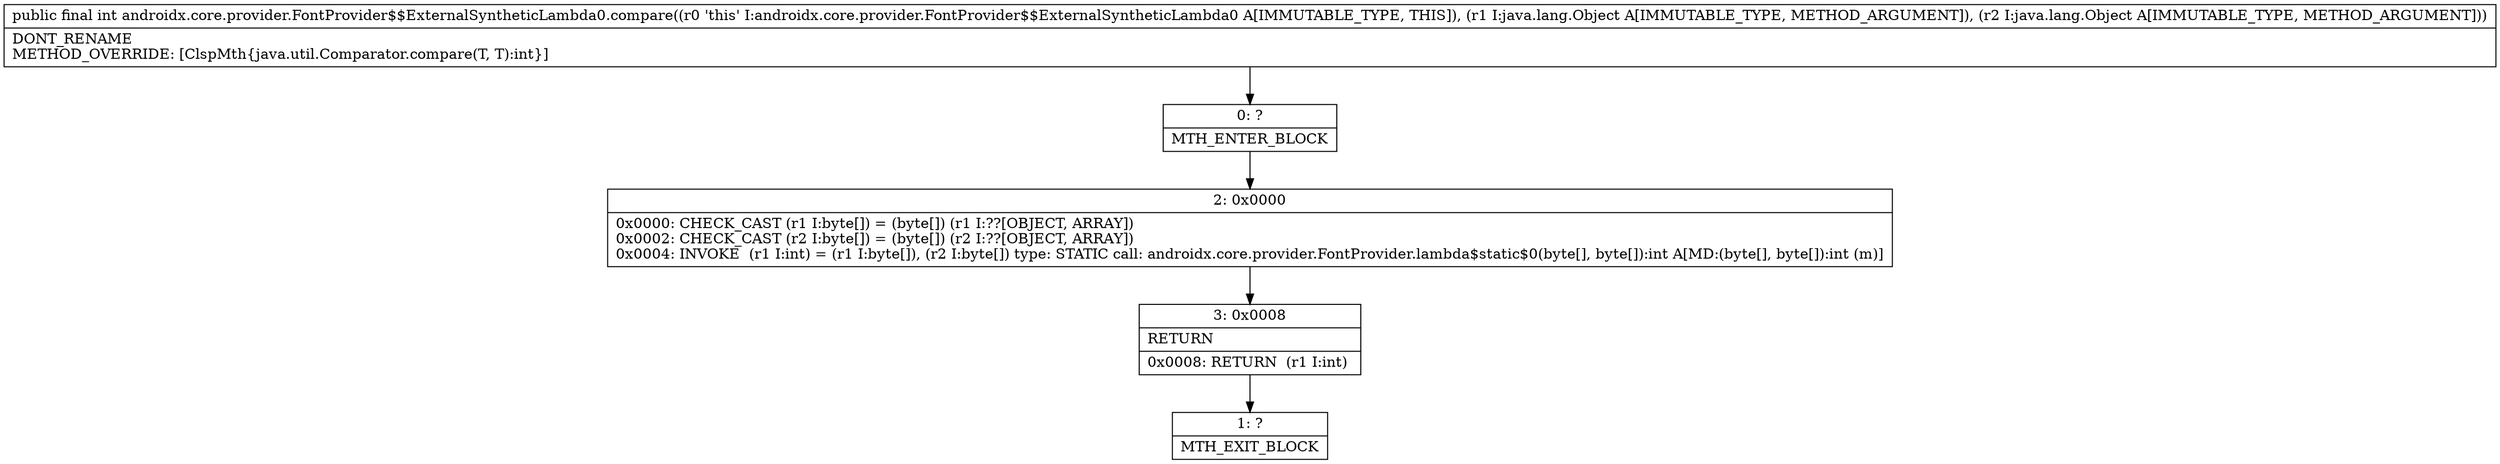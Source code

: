 digraph "CFG forandroidx.core.provider.FontProvider$$ExternalSyntheticLambda0.compare(Ljava\/lang\/Object;Ljava\/lang\/Object;)I" {
Node_0 [shape=record,label="{0\:\ ?|MTH_ENTER_BLOCK\l}"];
Node_2 [shape=record,label="{2\:\ 0x0000|0x0000: CHECK_CAST (r1 I:byte[]) = (byte[]) (r1 I:??[OBJECT, ARRAY]) \l0x0002: CHECK_CAST (r2 I:byte[]) = (byte[]) (r2 I:??[OBJECT, ARRAY]) \l0x0004: INVOKE  (r1 I:int) = (r1 I:byte[]), (r2 I:byte[]) type: STATIC call: androidx.core.provider.FontProvider.lambda$static$0(byte[], byte[]):int A[MD:(byte[], byte[]):int (m)]\l}"];
Node_3 [shape=record,label="{3\:\ 0x0008|RETURN\l|0x0008: RETURN  (r1 I:int) \l}"];
Node_1 [shape=record,label="{1\:\ ?|MTH_EXIT_BLOCK\l}"];
MethodNode[shape=record,label="{public final int androidx.core.provider.FontProvider$$ExternalSyntheticLambda0.compare((r0 'this' I:androidx.core.provider.FontProvider$$ExternalSyntheticLambda0 A[IMMUTABLE_TYPE, THIS]), (r1 I:java.lang.Object A[IMMUTABLE_TYPE, METHOD_ARGUMENT]), (r2 I:java.lang.Object A[IMMUTABLE_TYPE, METHOD_ARGUMENT]))  | DONT_RENAME\lMETHOD_OVERRIDE: [ClspMth\{java.util.Comparator.compare(T, T):int\}]\l}"];
MethodNode -> Node_0;Node_0 -> Node_2;
Node_2 -> Node_3;
Node_3 -> Node_1;
}

